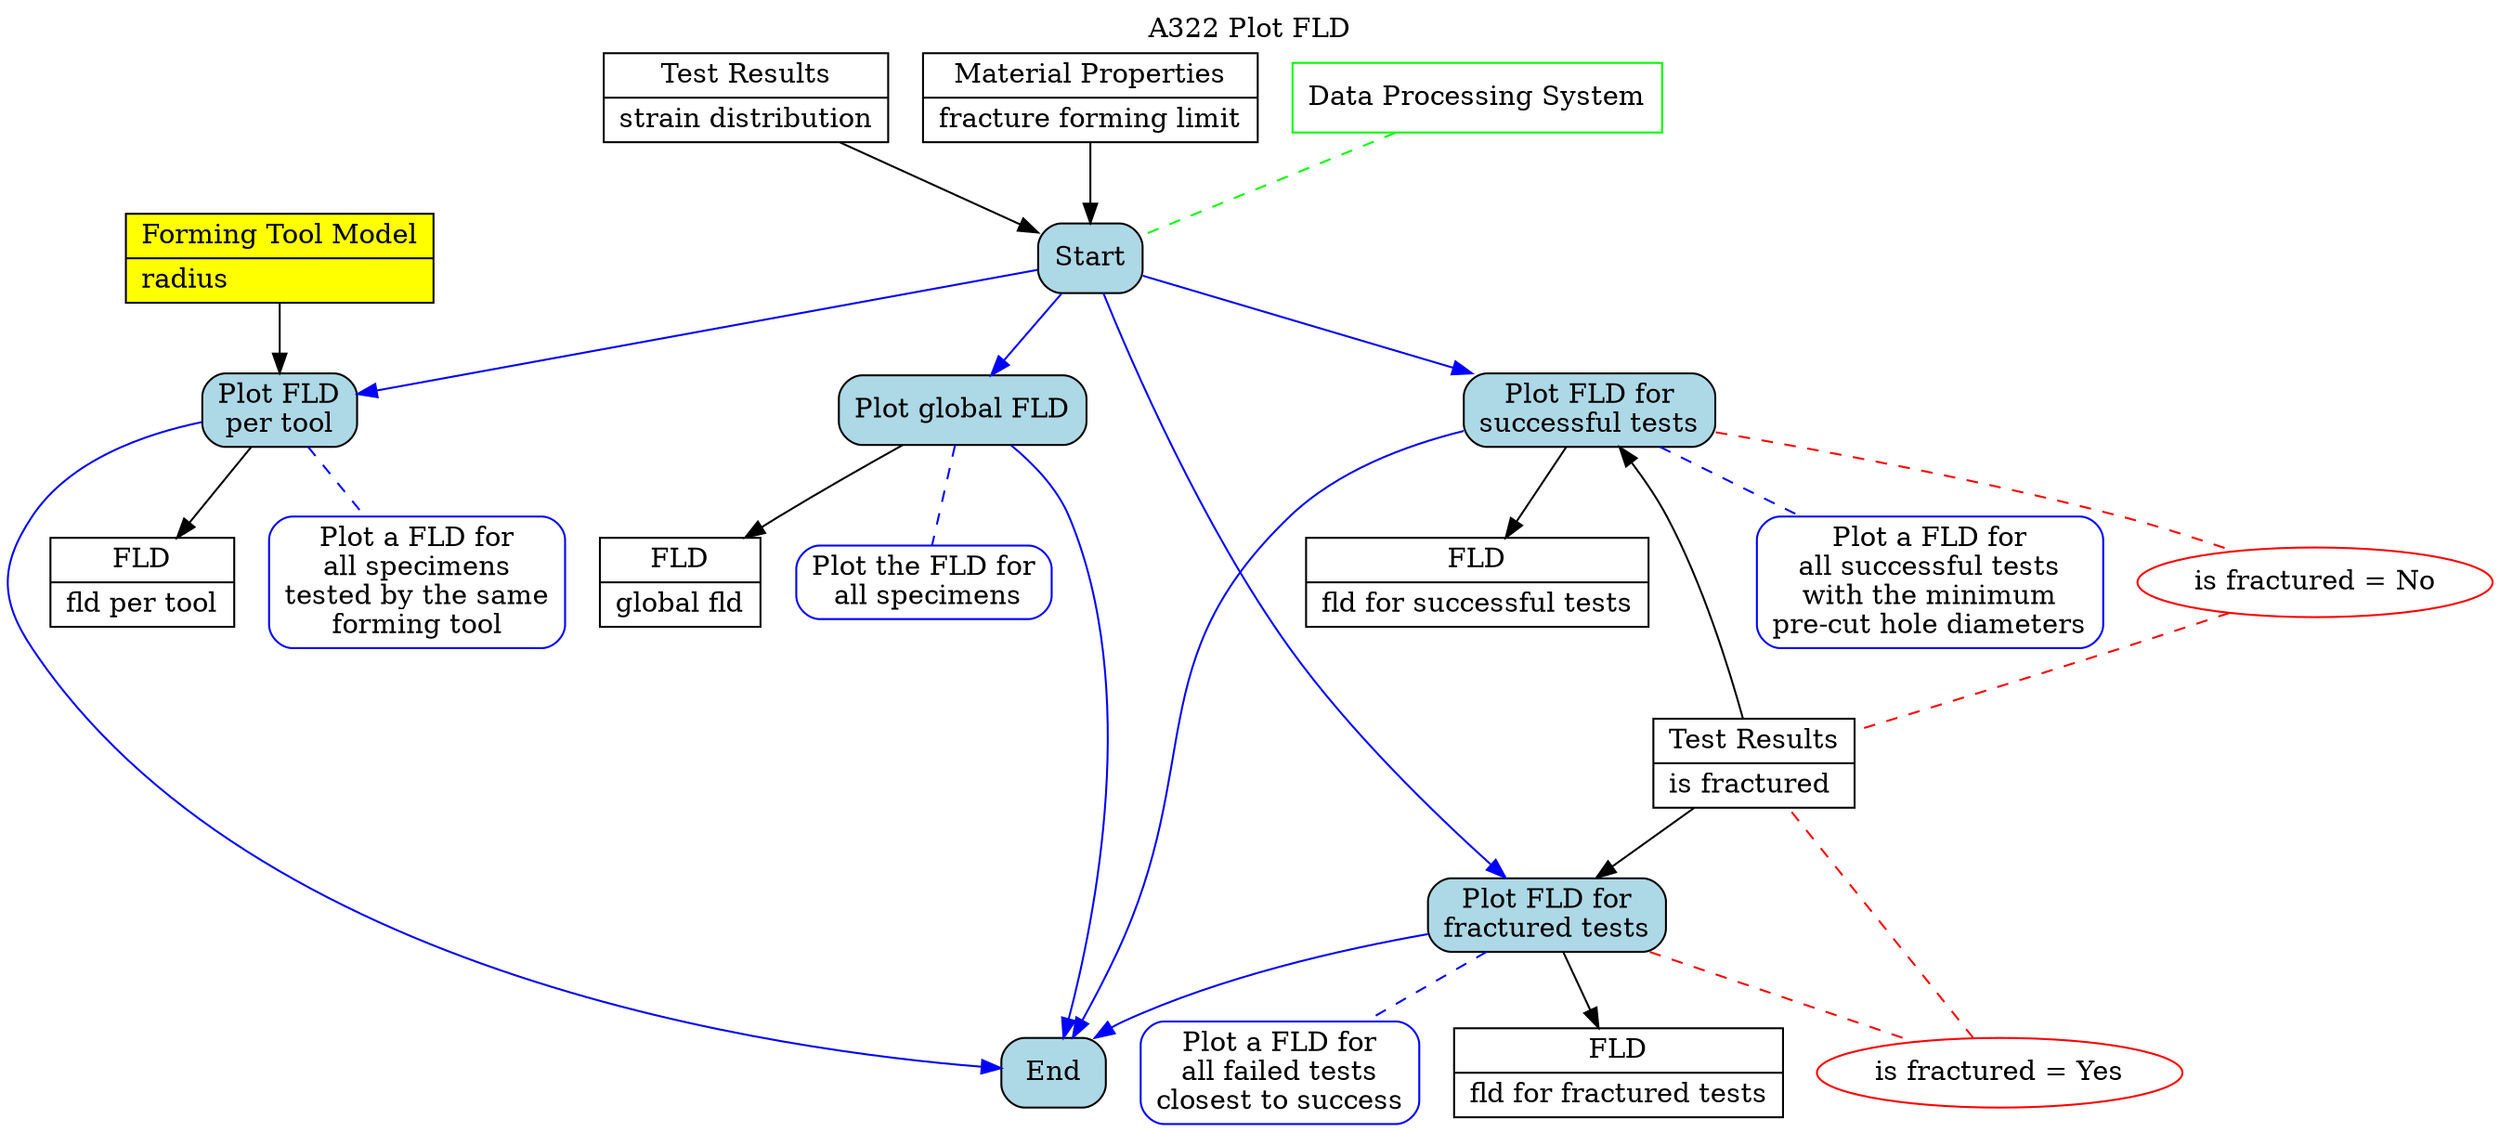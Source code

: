 digraph behaviourmodel {

# activity title
labelloc="t"
label="A322 Plot FLD"

# inputs and outputs
node [shape=record, style=filled, fillcolor=white, color=black]
str [label="{Test Results|strain distribution\l}"];
frac [label="{Test Results|is fractured\l}"];
prop [label="{Material Properties|fracture forming limit\l}"];
tool [label="{Forming Tool Model|radius\l}", fillcolor=yellow];
fld [label="{FLD|global fld\l}"];
fld_tool [label="{FLD|fld per tool\l}"];
fld_succ [label="{FLD|fld for successful tests\l}"];
fld_fail [label="{FLD|fld for fractured tests\l}"];

# mechanisms
node [shape=box, style=filled, fillcolor=white, color=green]
m1 [label="Data Processing System"]

# tasks definition
node [shape=box, style="filled, rounded", fillcolor=lightblue, color=black]
Start
t1 [label="Plot global FLD"]
t2 [label="Plot FLD\nper tool"]
t3 [label="Plot FLD for\nsuccessful tests"]
t4 [label="Plot FLD for\nfractured tests"]
End

# rules
node [shape=box, style="filled, rounded", fillcolor=white, color=blue]
r1 [label="Plot the FLD for\n all specimens"]
r2 [label="Plot a FLD for\nall specimens\ntested by the same\nforming tool"]
r3 [label="Plot a FLD for\nall successful tests\nwith the minimum\npre-cut hole diameters"]
r4 [label="Plot a FLD for\nall failed tests\nclosest to success"]

# attaching rules
edge [dir=none, color=blue, style=dashed]
t1 -> r1
t2 -> r2
t3 -> r3
t4 -> r4

# task sequence
edge [dir=forward, color=blue, fontcolor=blue, style=solid]
Start -> {t1, t2, t3, t4} -> End

# attaching mechanisms
edge [dir=none, color=green, style=dashed]
m1 -> Start

# attaching inputs and outputs
edge [dir=forward, color=black, fontcolor=black, style=solid]
{str, prop} -> Start
t1 -> fld
tool -> t2 -> fld_tool
frac -> t3 -> fld_succ
frac -> t4 -> fld_fail

# constraints
node [shape=ellipse, style=filled, fillcolor=white, color=red]
c1 [label="is fractured = No"]
c2 [label="is fractured = Yes"]

# attaching constraints
edge [dir=none, color=red, style=dashed]
t3 -> c1 -> frac
t4 -> c2 -> frac
}

